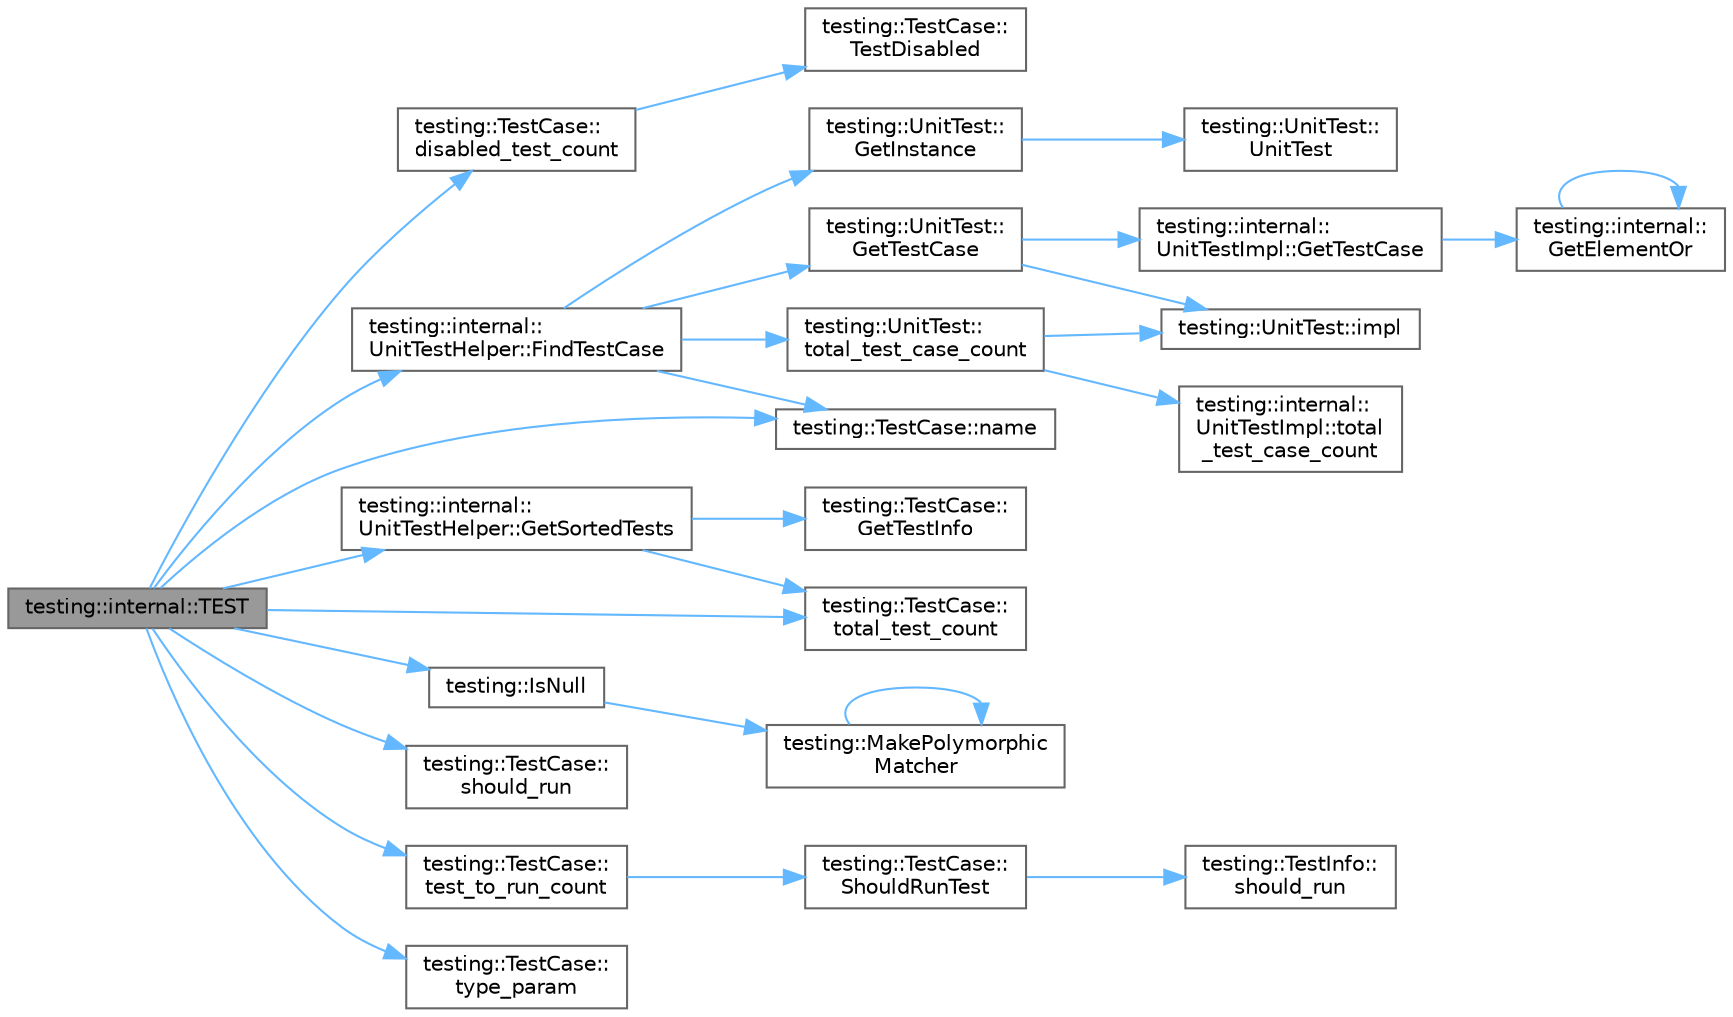 digraph "testing::internal::TEST"
{
 // LATEX_PDF_SIZE
  bgcolor="transparent";
  edge [fontname=Helvetica,fontsize=10,labelfontname=Helvetica,labelfontsize=10];
  node [fontname=Helvetica,fontsize=10,shape=box,height=0.2,width=0.4];
  rankdir="LR";
  Node1 [id="Node000001",label="testing::internal::TEST",height=0.2,width=0.4,color="gray40", fillcolor="grey60", style="filled", fontcolor="black",tooltip=" "];
  Node1 -> Node2 [id="edge1_Node000001_Node000002",color="steelblue1",style="solid",tooltip=" "];
  Node2 [id="Node000002",label="testing::TestCase::\ldisabled_test_count",height=0.2,width=0.4,color="grey40", fillcolor="white", style="filled",URL="$classtesting_1_1_test_case.html#a8ef690ab8ec74d02c99416637de71ae8",tooltip=" "];
  Node2 -> Node3 [id="edge2_Node000002_Node000003",color="steelblue1",style="solid",tooltip=" "];
  Node3 [id="Node000003",label="testing::TestCase::\lTestDisabled",height=0.2,width=0.4,color="grey40", fillcolor="white", style="filled",URL="$classtesting_1_1_test_case.html#a2c6989cdeac01b2153f2e34dca1dbde6",tooltip=" "];
  Node1 -> Node4 [id="edge3_Node000001_Node000004",color="steelblue1",style="solid",tooltip=" "];
  Node4 [id="Node000004",label="testing::internal::\lUnitTestHelper::FindTestCase",height=0.2,width=0.4,color="grey40", fillcolor="white", style="filled",URL="$classtesting_1_1internal_1_1_unit_test_helper.html#ad7a9059a537193d7964606dc344e8669",tooltip=" "];
  Node4 -> Node5 [id="edge4_Node000004_Node000005",color="steelblue1",style="solid",tooltip=" "];
  Node5 [id="Node000005",label="testing::UnitTest::\lGetInstance",height=0.2,width=0.4,color="grey40", fillcolor="white", style="filled",URL="$classtesting_1_1_unit_test.html#a24192400b70b3b946746954e9574fb8e",tooltip=" "];
  Node5 -> Node6 [id="edge5_Node000005_Node000006",color="steelblue1",style="solid",tooltip=" "];
  Node6 [id="Node000006",label="testing::UnitTest::\lUnitTest",height=0.2,width=0.4,color="grey40", fillcolor="white", style="filled",URL="$classtesting_1_1_unit_test.html#a5e646d37f980429c310af696c8775f5c",tooltip=" "];
  Node4 -> Node7 [id="edge6_Node000004_Node000007",color="steelblue1",style="solid",tooltip=" "];
  Node7 [id="Node000007",label="testing::UnitTest::\lGetTestCase",height=0.2,width=0.4,color="grey40", fillcolor="white", style="filled",URL="$classtesting_1_1_unit_test.html#a724d4c8be4481e0c1523a22b72dc7dac",tooltip=" "];
  Node7 -> Node8 [id="edge7_Node000007_Node000008",color="steelblue1",style="solid",tooltip=" "];
  Node8 [id="Node000008",label="testing::internal::\lUnitTestImpl::GetTestCase",height=0.2,width=0.4,color="grey40", fillcolor="white", style="filled",URL="$classtesting_1_1internal_1_1_unit_test_impl.html#ac068f08191712109d720fb4b020cb79f",tooltip=" "];
  Node8 -> Node9 [id="edge8_Node000008_Node000009",color="steelblue1",style="solid",tooltip=" "];
  Node9 [id="Node000009",label="testing::internal::\lGetElementOr",height=0.2,width=0.4,color="grey40", fillcolor="white", style="filled",URL="$namespacetesting_1_1internal.html#a71fdd20a0686bea3dc0cdcd95e0bca1c",tooltip=" "];
  Node9 -> Node9 [id="edge9_Node000009_Node000009",color="steelblue1",style="solid",tooltip=" "];
  Node7 -> Node10 [id="edge10_Node000007_Node000010",color="steelblue1",style="solid",tooltip=" "];
  Node10 [id="Node000010",label="testing::UnitTest::impl",height=0.2,width=0.4,color="grey40", fillcolor="white", style="filled",URL="$classtesting_1_1_unit_test.html#a0faaad5908ed6222ce30c46022a17780",tooltip=" "];
  Node4 -> Node11 [id="edge11_Node000004_Node000011",color="steelblue1",style="solid",tooltip=" "];
  Node11 [id="Node000011",label="testing::TestCase::name",height=0.2,width=0.4,color="grey40", fillcolor="white", style="filled",URL="$classtesting_1_1_test_case.html#a74e30ab816e6bf8390150dbb9069a6c7",tooltip=" "];
  Node4 -> Node12 [id="edge12_Node000004_Node000012",color="steelblue1",style="solid",tooltip=" "];
  Node12 [id="Node000012",label="testing::UnitTest::\ltotal_test_case_count",height=0.2,width=0.4,color="grey40", fillcolor="white", style="filled",URL="$classtesting_1_1_unit_test.html#a93fc8f4eebc3212d06468ad216830ced",tooltip=" "];
  Node12 -> Node10 [id="edge13_Node000012_Node000010",color="steelblue1",style="solid",tooltip=" "];
  Node12 -> Node13 [id="edge14_Node000012_Node000013",color="steelblue1",style="solid",tooltip=" "];
  Node13 [id="Node000013",label="testing::internal::\lUnitTestImpl::total\l_test_case_count",height=0.2,width=0.4,color="grey40", fillcolor="white", style="filled",URL="$classtesting_1_1internal_1_1_unit_test_impl.html#ac1d81d6b146b2dbce460f9a0a57d4f9e",tooltip=" "];
  Node1 -> Node14 [id="edge15_Node000001_Node000014",color="steelblue1",style="solid",tooltip=" "];
  Node14 [id="Node000014",label="testing::internal::\lUnitTestHelper::GetSortedTests",height=0.2,width=0.4,color="grey40", fillcolor="white", style="filled",URL="$classtesting_1_1internal_1_1_unit_test_helper.html#aa58fa9a6b07d0409405c21d088899fa4",tooltip=" "];
  Node14 -> Node15 [id="edge16_Node000014_Node000015",color="steelblue1",style="solid",tooltip=" "];
  Node15 [id="Node000015",label="testing::TestCase::\lGetTestInfo",height=0.2,width=0.4,color="grey40", fillcolor="white", style="filled",URL="$classtesting_1_1_test_case.html#a441e0eca232643671dc365c2924c255c",tooltip=" "];
  Node14 -> Node16 [id="edge17_Node000014_Node000016",color="steelblue1",style="solid",tooltip=" "];
  Node16 [id="Node000016",label="testing::TestCase::\ltotal_test_count",height=0.2,width=0.4,color="grey40", fillcolor="white", style="filled",URL="$classtesting_1_1_test_case.html#aba3cab19aaf7295284f0832f2cf895a3",tooltip=" "];
  Node1 -> Node17 [id="edge18_Node000001_Node000017",color="steelblue1",style="solid",tooltip=" "];
  Node17 [id="Node000017",label="testing::IsNull",height=0.2,width=0.4,color="grey40", fillcolor="white", style="filled",URL="$namespacetesting.html#a2ec690ee5d90f4e2970fcfd44bbd4941",tooltip=" "];
  Node17 -> Node18 [id="edge19_Node000017_Node000018",color="steelblue1",style="solid",tooltip=" "];
  Node18 [id="Node000018",label="testing::MakePolymorphic\lMatcher",height=0.2,width=0.4,color="grey40", fillcolor="white", style="filled",URL="$namespacetesting.html#aaa8bcc7acc2fa7874690a79d6df0f263",tooltip=" "];
  Node18 -> Node18 [id="edge20_Node000018_Node000018",color="steelblue1",style="solid",tooltip=" "];
  Node1 -> Node11 [id="edge21_Node000001_Node000011",color="steelblue1",style="solid",tooltip=" "];
  Node1 -> Node19 [id="edge22_Node000001_Node000019",color="steelblue1",style="solid",tooltip=" "];
  Node19 [id="Node000019",label="testing::TestCase::\lshould_run",height=0.2,width=0.4,color="grey40", fillcolor="white", style="filled",URL="$classtesting_1_1_test_case.html#a843d6cd43f3e587bfa8681990b9d59df",tooltip=" "];
  Node1 -> Node20 [id="edge23_Node000001_Node000020",color="steelblue1",style="solid",tooltip=" "];
  Node20 [id="Node000020",label="testing::TestCase::\ltest_to_run_count",height=0.2,width=0.4,color="grey40", fillcolor="white", style="filled",URL="$classtesting_1_1_test_case.html#a57f115315eb756e23be6651bb5e6c638",tooltip=" "];
  Node20 -> Node21 [id="edge24_Node000020_Node000021",color="steelblue1",style="solid",tooltip=" "];
  Node21 [id="Node000021",label="testing::TestCase::\lShouldRunTest",height=0.2,width=0.4,color="grey40", fillcolor="white", style="filled",URL="$classtesting_1_1_test_case.html#a75eb139557c43362f94916cfd6762c94",tooltip=" "];
  Node21 -> Node22 [id="edge25_Node000021_Node000022",color="steelblue1",style="solid",tooltip=" "];
  Node22 [id="Node000022",label="testing::TestInfo::\lshould_run",height=0.2,width=0.4,color="grey40", fillcolor="white", style="filled",URL="$classtesting_1_1_test_info.html#a866e33b5bc5ab2a6e5375fc7d3af0f96",tooltip=" "];
  Node1 -> Node16 [id="edge26_Node000001_Node000016",color="steelblue1",style="solid",tooltip=" "];
  Node1 -> Node23 [id="edge27_Node000001_Node000023",color="steelblue1",style="solid",tooltip=" "];
  Node23 [id="Node000023",label="testing::TestCase::\ltype_param",height=0.2,width=0.4,color="grey40", fillcolor="white", style="filled",URL="$classtesting_1_1_test_case.html#a0cf94f3e1c9f0bceb21a64511836ad0d",tooltip=" "];
}
